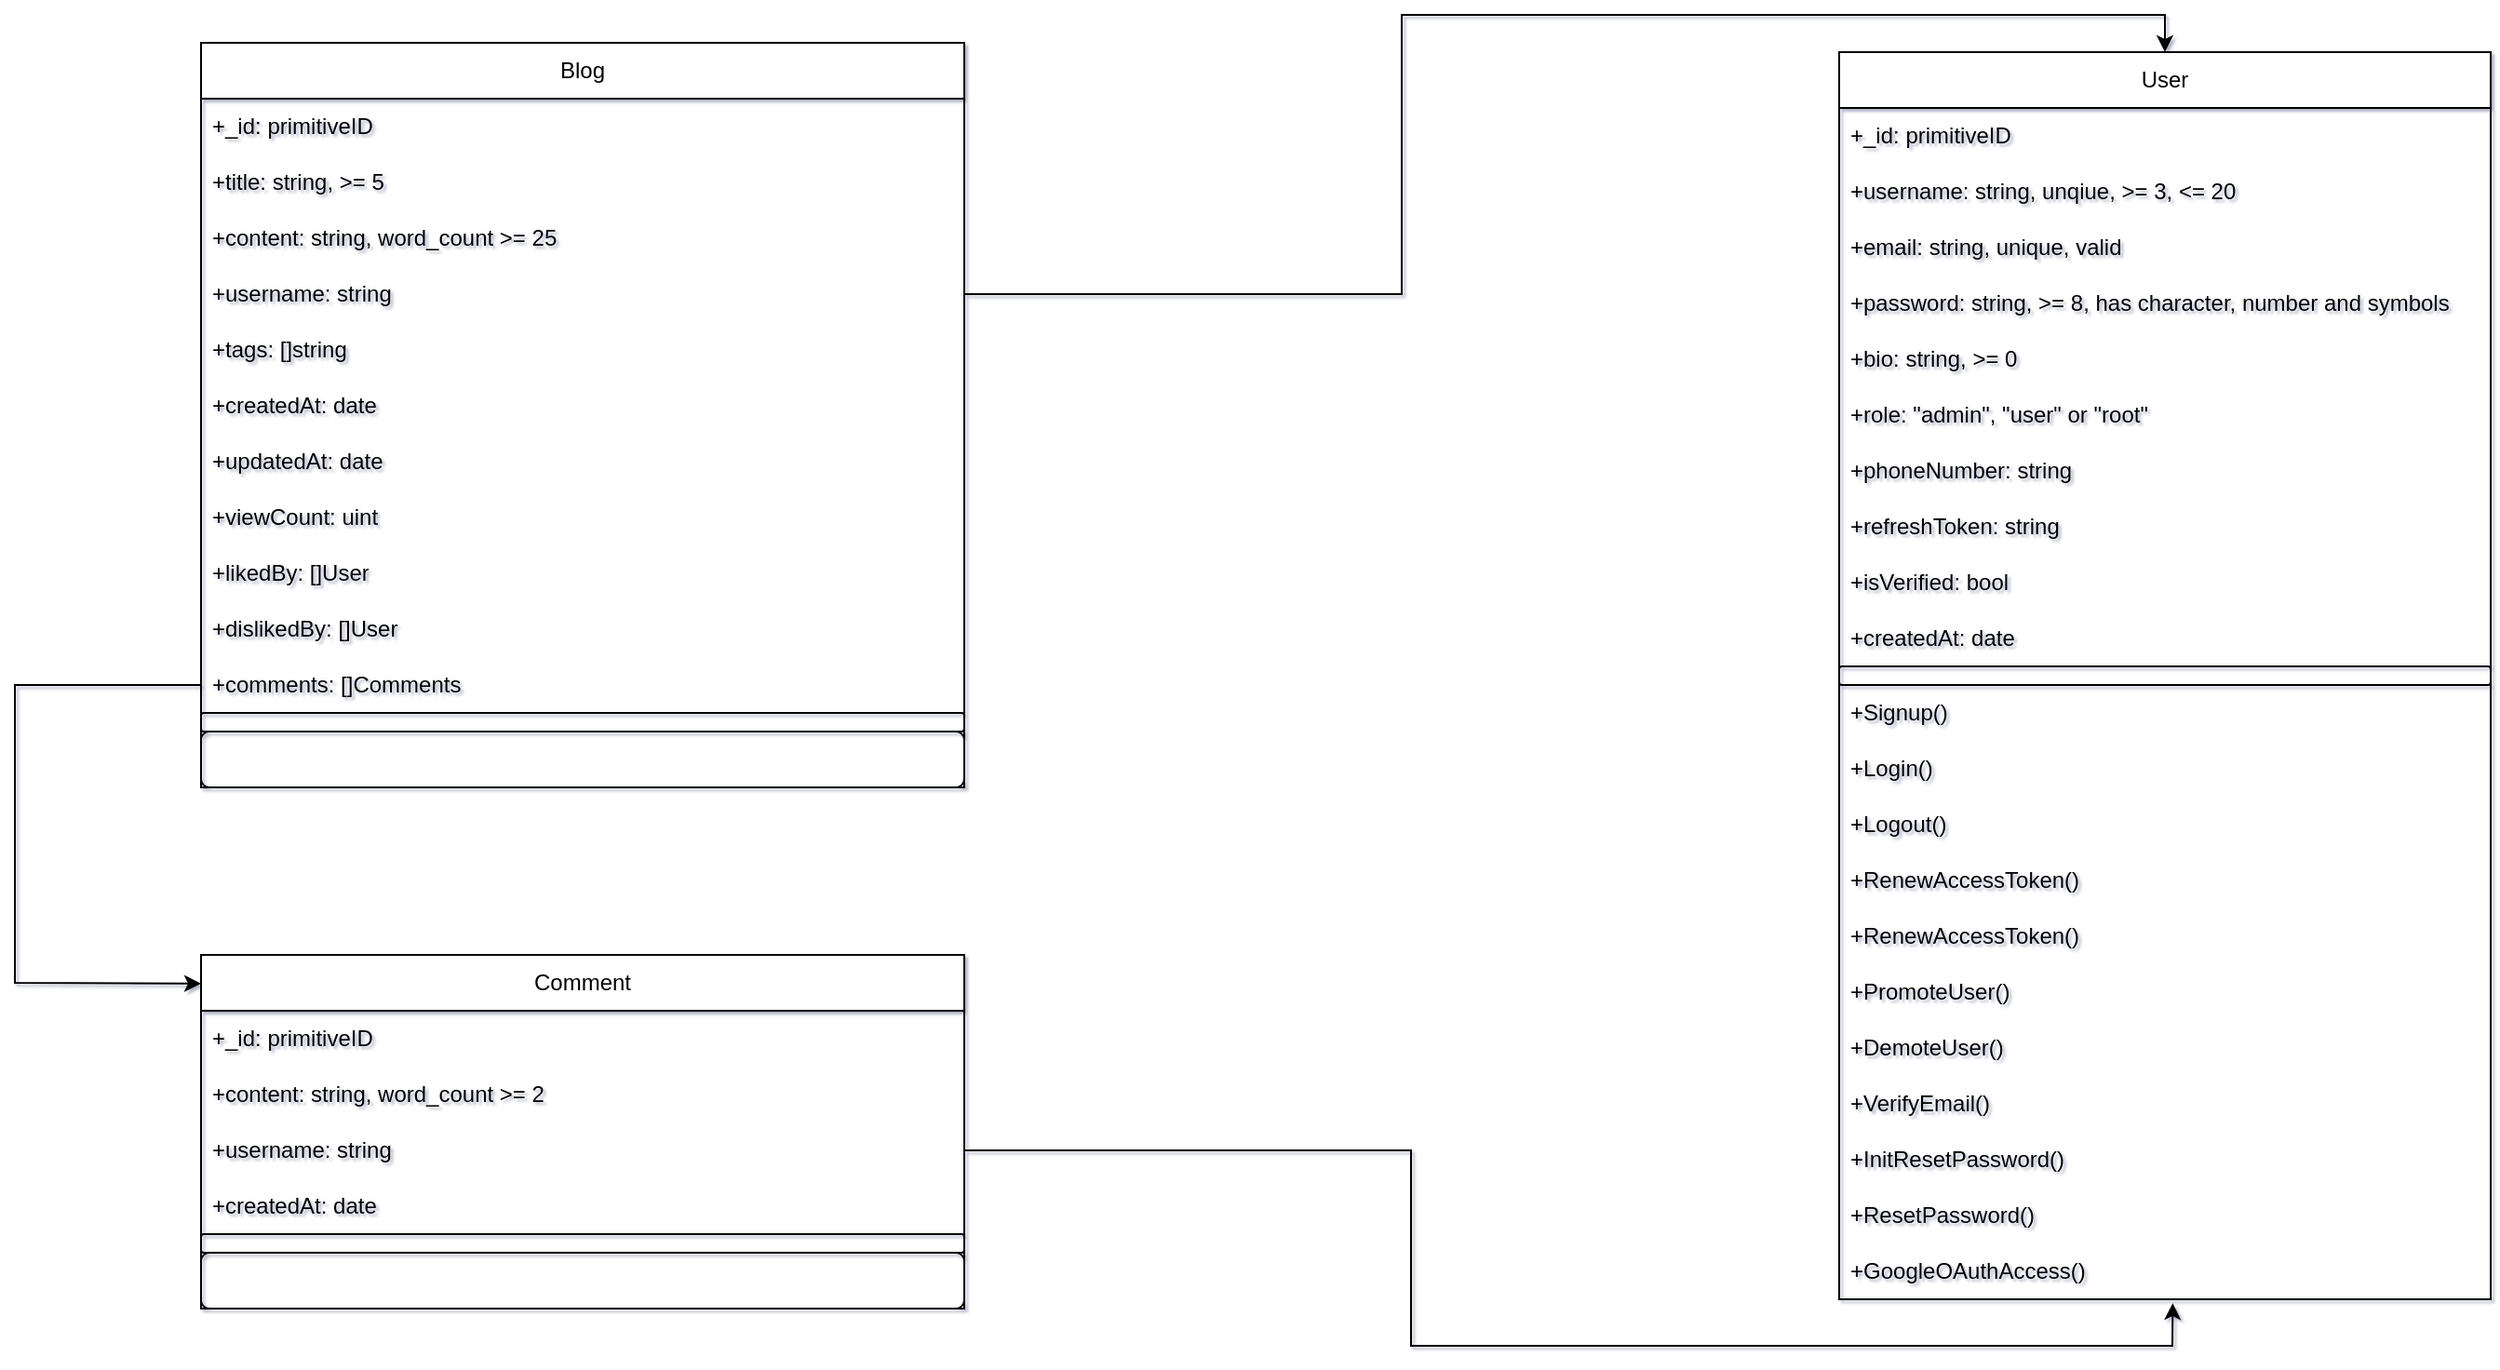<mxfile>
    <diagram name="Page-1" id="wHCGhRkTzLECrYt0qBds">
        <mxGraphModel dx="1445" dy="957" grid="1" gridSize="10" guides="1" tooltips="1" connect="1" arrows="1" fold="1" page="0" pageScale="1" pageWidth="850" pageHeight="1100" background="none" math="0" shadow="1">
            <root>
                <mxCell id="0"/>
                <mxCell id="1" parent="0"/>
                <mxCell id="QDJM7bwqmIGorRIUq7q7-1" value="User" style="swimlane;fontStyle=0;childLayout=stackLayout;horizontal=1;startSize=30;horizontalStack=0;resizeParent=1;resizeParentMax=0;resizeLast=0;collapsible=1;marginBottom=0;whiteSpace=wrap;html=1;" parent="1" vertex="1">
                    <mxGeometry x="1100" y="215" width="350" height="670" as="geometry"/>
                </mxCell>
                <mxCell id="QDJM7bwqmIGorRIUq7q7-6" value="+_id: primitiveID" style="text;strokeColor=none;fillColor=none;align=left;verticalAlign=middle;spacingLeft=4;spacingRight=4;overflow=hidden;points=[[0,0.5],[1,0.5]];portConstraint=eastwest;rotatable=0;whiteSpace=wrap;html=1;" parent="QDJM7bwqmIGorRIUq7q7-1" vertex="1">
                    <mxGeometry y="30" width="350" height="30" as="geometry"/>
                </mxCell>
                <mxCell id="QDJM7bwqmIGorRIUq7q7-2" value="+username: string, unqiue, &amp;gt;= 3, &amp;lt;= 20" style="text;strokeColor=none;fillColor=none;align=left;verticalAlign=middle;spacingLeft=4;spacingRight=4;overflow=hidden;points=[[0,0.5],[1,0.5]];portConstraint=eastwest;rotatable=0;whiteSpace=wrap;html=1;" parent="QDJM7bwqmIGorRIUq7q7-1" vertex="1">
                    <mxGeometry y="60" width="350" height="30" as="geometry"/>
                </mxCell>
                <mxCell id="QDJM7bwqmIGorRIUq7q7-3" value="+email: string, unique, valid" style="text;strokeColor=none;fillColor=none;align=left;verticalAlign=middle;spacingLeft=4;spacingRight=4;overflow=hidden;points=[[0,0.5],[1,0.5]];portConstraint=eastwest;rotatable=0;whiteSpace=wrap;html=1;" parent="QDJM7bwqmIGorRIUq7q7-1" vertex="1">
                    <mxGeometry y="90" width="350" height="30" as="geometry"/>
                </mxCell>
                <mxCell id="19" value="+password: string, &amp;gt;= 8, has character, number and symbols" style="text;strokeColor=none;fillColor=none;align=left;verticalAlign=middle;spacingLeft=4;spacingRight=4;overflow=hidden;points=[[0,0.5],[1,0.5]];portConstraint=eastwest;rotatable=0;whiteSpace=wrap;html=1;" vertex="1" parent="QDJM7bwqmIGorRIUq7q7-1">
                    <mxGeometry y="120" width="350" height="30" as="geometry"/>
                </mxCell>
                <mxCell id="QDJM7bwqmIGorRIUq7q7-5" value="+bio: string, &amp;gt;= 0" style="text;strokeColor=none;fillColor=none;align=left;verticalAlign=middle;spacingLeft=4;spacingRight=4;overflow=hidden;points=[[0,0.5],[1,0.5]];portConstraint=eastwest;rotatable=0;whiteSpace=wrap;html=1;" parent="QDJM7bwqmIGorRIUq7q7-1" vertex="1">
                    <mxGeometry y="150" width="350" height="30" as="geometry"/>
                </mxCell>
                <mxCell id="17" value="+role: &quot;admin&quot;, &quot;user&quot; or &quot;root&quot;" style="text;strokeColor=none;fillColor=none;align=left;verticalAlign=middle;spacingLeft=4;spacingRight=4;overflow=hidden;points=[[0,0.5],[1,0.5]];portConstraint=eastwest;rotatable=0;whiteSpace=wrap;html=1;" vertex="1" parent="QDJM7bwqmIGorRIUq7q7-1">
                    <mxGeometry y="180" width="350" height="30" as="geometry"/>
                </mxCell>
                <mxCell id="18" value="+phoneNumber: string" style="text;strokeColor=none;fillColor=none;align=left;verticalAlign=middle;spacingLeft=4;spacingRight=4;overflow=hidden;points=[[0,0.5],[1,0.5]];portConstraint=eastwest;rotatable=0;whiteSpace=wrap;html=1;" vertex="1" parent="QDJM7bwqmIGorRIUq7q7-1">
                    <mxGeometry y="210" width="350" height="30" as="geometry"/>
                </mxCell>
                <mxCell id="20" value="+refreshToken: string" style="text;strokeColor=none;fillColor=none;align=left;verticalAlign=middle;spacingLeft=4;spacingRight=4;overflow=hidden;points=[[0,0.5],[1,0.5]];portConstraint=eastwest;rotatable=0;whiteSpace=wrap;html=1;" vertex="1" parent="QDJM7bwqmIGorRIUq7q7-1">
                    <mxGeometry y="240" width="350" height="30" as="geometry"/>
                </mxCell>
                <mxCell id="QDJM7bwqmIGorRIUq7q7-7" value="+isVerified: bool" style="text;strokeColor=none;fillColor=none;align=left;verticalAlign=middle;spacingLeft=4;spacingRight=4;overflow=hidden;points=[[0,0.5],[1,0.5]];portConstraint=eastwest;rotatable=0;whiteSpace=wrap;html=1;" parent="QDJM7bwqmIGorRIUq7q7-1" vertex="1">
                    <mxGeometry y="270" width="350" height="30" as="geometry"/>
                </mxCell>
                <mxCell id="QDJM7bwqmIGorRIUq7q7-8" value="+createdAt: date" style="text;strokeColor=none;fillColor=none;align=left;verticalAlign=middle;spacingLeft=4;spacingRight=4;overflow=hidden;points=[[0,0.5],[1,0.5]];portConstraint=eastwest;rotatable=0;whiteSpace=wrap;html=1;" parent="QDJM7bwqmIGorRIUq7q7-1" vertex="1">
                    <mxGeometry y="300" width="350" height="30" as="geometry"/>
                </mxCell>
                <mxCell id="QDJM7bwqmIGorRIUq7q7-11" value="" style="text;strokeColor=default;fillColor=none;align=left;verticalAlign=middle;spacingLeft=4;spacingRight=4;overflow=hidden;points=[[0,0.5],[1,0.5]];portConstraint=eastwest;rotatable=0;whiteSpace=wrap;html=1;rounded=1;" parent="QDJM7bwqmIGorRIUq7q7-1" vertex="1">
                    <mxGeometry y="330" width="350" height="10" as="geometry"/>
                </mxCell>
                <mxCell id="21" value="+Signup()" style="text;strokeColor=none;fillColor=none;align=left;verticalAlign=middle;spacingLeft=4;spacingRight=4;overflow=hidden;points=[[0,0.5],[1,0.5]];portConstraint=eastwest;rotatable=0;whiteSpace=wrap;html=1;rounded=1;" vertex="1" parent="QDJM7bwqmIGorRIUq7q7-1">
                    <mxGeometry y="340" width="350" height="30" as="geometry"/>
                </mxCell>
                <mxCell id="29" value="+Login()" style="text;strokeColor=none;fillColor=none;align=left;verticalAlign=middle;spacingLeft=4;spacingRight=4;overflow=hidden;points=[[0,0.5],[1,0.5]];portConstraint=eastwest;rotatable=0;whiteSpace=wrap;html=1;rounded=1;" vertex="1" parent="QDJM7bwqmIGorRIUq7q7-1">
                    <mxGeometry y="370" width="350" height="30" as="geometry"/>
                </mxCell>
                <mxCell id="22" value="+Logout()" style="text;strokeColor=none;fillColor=none;align=left;verticalAlign=middle;spacingLeft=4;spacingRight=4;overflow=hidden;points=[[0,0.5],[1,0.5]];portConstraint=eastwest;rotatable=0;whiteSpace=wrap;html=1;rounded=1;" vertex="1" parent="QDJM7bwqmIGorRIUq7q7-1">
                    <mxGeometry y="400" width="350" height="30" as="geometry"/>
                </mxCell>
                <mxCell id="23" value="+RenewAccessToken()" style="text;strokeColor=none;fillColor=none;align=left;verticalAlign=middle;spacingLeft=4;spacingRight=4;overflow=hidden;points=[[0,0.5],[1,0.5]];portConstraint=eastwest;rotatable=0;whiteSpace=wrap;html=1;rounded=1;" vertex="1" parent="QDJM7bwqmIGorRIUq7q7-1">
                    <mxGeometry y="430" width="350" height="30" as="geometry"/>
                </mxCell>
                <mxCell id="24" value="+RenewAccessToken()" style="text;strokeColor=none;fillColor=none;align=left;verticalAlign=middle;spacingLeft=4;spacingRight=4;overflow=hidden;points=[[0,0.5],[1,0.5]];portConstraint=eastwest;rotatable=0;whiteSpace=wrap;html=1;rounded=1;" vertex="1" parent="QDJM7bwqmIGorRIUq7q7-1">
                    <mxGeometry y="460" width="350" height="30" as="geometry"/>
                </mxCell>
                <mxCell id="25" value="+PromoteUser()" style="text;strokeColor=none;fillColor=none;align=left;verticalAlign=middle;spacingLeft=4;spacingRight=4;overflow=hidden;points=[[0,0.5],[1,0.5]];portConstraint=eastwest;rotatable=0;whiteSpace=wrap;html=1;rounded=1;" vertex="1" parent="QDJM7bwqmIGorRIUq7q7-1">
                    <mxGeometry y="490" width="350" height="30" as="geometry"/>
                </mxCell>
                <mxCell id="26" value="+DemoteUser()" style="text;strokeColor=none;fillColor=none;align=left;verticalAlign=middle;spacingLeft=4;spacingRight=4;overflow=hidden;points=[[0,0.5],[1,0.5]];portConstraint=eastwest;rotatable=0;whiteSpace=wrap;html=1;rounded=1;" vertex="1" parent="QDJM7bwqmIGorRIUq7q7-1">
                    <mxGeometry y="520" width="350" height="30" as="geometry"/>
                </mxCell>
                <mxCell id="27" value="+VerifyEmail()" style="text;strokeColor=none;fillColor=none;align=left;verticalAlign=middle;spacingLeft=4;spacingRight=4;overflow=hidden;points=[[0,0.5],[1,0.5]];portConstraint=eastwest;rotatable=0;whiteSpace=wrap;html=1;rounded=1;" vertex="1" parent="QDJM7bwqmIGorRIUq7q7-1">
                    <mxGeometry y="550" width="350" height="30" as="geometry"/>
                </mxCell>
                <mxCell id="28" value="+InitResetPassword()" style="text;strokeColor=none;fillColor=none;align=left;verticalAlign=middle;spacingLeft=4;spacingRight=4;overflow=hidden;points=[[0,0.5],[1,0.5]];portConstraint=eastwest;rotatable=0;whiteSpace=wrap;html=1;rounded=1;" vertex="1" parent="QDJM7bwqmIGorRIUq7q7-1">
                    <mxGeometry y="580" width="350" height="30" as="geometry"/>
                </mxCell>
                <mxCell id="30" value="+ResetPassword()" style="text;strokeColor=none;fillColor=none;align=left;verticalAlign=middle;spacingLeft=4;spacingRight=4;overflow=hidden;points=[[0,0.5],[1,0.5]];portConstraint=eastwest;rotatable=0;whiteSpace=wrap;html=1;rounded=1;" vertex="1" parent="QDJM7bwqmIGorRIUq7q7-1">
                    <mxGeometry y="610" width="350" height="30" as="geometry"/>
                </mxCell>
                <mxCell id="QDJM7bwqmIGorRIUq7q7-9" value="+GoogleOAuthAccess()" style="text;strokeColor=none;fillColor=none;align=left;verticalAlign=middle;spacingLeft=4;spacingRight=4;overflow=hidden;points=[[0,0.5],[1,0.5]];portConstraint=eastwest;rotatable=0;whiteSpace=wrap;html=1;rounded=1;" parent="QDJM7bwqmIGorRIUq7q7-1" vertex="1">
                    <mxGeometry y="640" width="350" height="30" as="geometry"/>
                </mxCell>
                <mxCell id="QDJM7bwqmIGorRIUq7q7-12" value="Blog" style="swimlane;fontStyle=0;childLayout=stackLayout;horizontal=1;startSize=30;horizontalStack=0;resizeParent=1;resizeParentMax=0;resizeLast=0;collapsible=1;marginBottom=0;whiteSpace=wrap;html=1;fillColor=default;" parent="1" vertex="1">
                    <mxGeometry x="220" y="210" width="410" height="400" as="geometry"/>
                </mxCell>
                <mxCell id="QDJM7bwqmIGorRIUq7q7-13" value="+_id: primitiveID" style="text;strokeColor=none;fillColor=none;align=left;verticalAlign=middle;spacingLeft=4;spacingRight=4;overflow=hidden;points=[[0,0.5],[1,0.5]];portConstraint=eastwest;rotatable=0;whiteSpace=wrap;html=1;" parent="QDJM7bwqmIGorRIUq7q7-12" vertex="1">
                    <mxGeometry y="30" width="410" height="30" as="geometry"/>
                </mxCell>
                <mxCell id="QDJM7bwqmIGorRIUq7q7-14" value="+title: string, &amp;gt;= 5" style="text;strokeColor=none;fillColor=none;align=left;verticalAlign=middle;spacingLeft=4;spacingRight=4;overflow=hidden;points=[[0,0.5],[1,0.5]];portConstraint=eastwest;rotatable=0;whiteSpace=wrap;html=1;" parent="QDJM7bwqmIGorRIUq7q7-12" vertex="1">
                    <mxGeometry y="60" width="410" height="30" as="geometry"/>
                </mxCell>
                <mxCell id="QDJM7bwqmIGorRIUq7q7-15" value="+content: string, word_count &amp;gt;= 25" style="text;strokeColor=none;fillColor=none;align=left;verticalAlign=middle;spacingLeft=4;spacingRight=4;overflow=hidden;points=[[0,0.5],[1,0.5]];portConstraint=eastwest;rotatable=0;whiteSpace=wrap;html=1;" parent="QDJM7bwqmIGorRIUq7q7-12" vertex="1">
                    <mxGeometry y="90" width="410" height="30" as="geometry"/>
                </mxCell>
                <mxCell id="QDJM7bwqmIGorRIUq7q7-16" value="+username: string" style="text;strokeColor=none;fillColor=none;align=left;verticalAlign=middle;spacingLeft=4;spacingRight=4;overflow=hidden;points=[[0,0.5],[1,0.5]];portConstraint=eastwest;rotatable=0;whiteSpace=wrap;html=1;" parent="QDJM7bwqmIGorRIUq7q7-12" vertex="1">
                    <mxGeometry y="120" width="410" height="30" as="geometry"/>
                </mxCell>
                <mxCell id="QDJM7bwqmIGorRIUq7q7-17" value="+tags: []string" style="text;strokeColor=none;fillColor=none;align=left;verticalAlign=middle;spacingLeft=4;spacingRight=4;overflow=hidden;points=[[0,0.5],[1,0.5]];portConstraint=eastwest;rotatable=0;whiteSpace=wrap;html=1;" parent="QDJM7bwqmIGorRIUq7q7-12" vertex="1">
                    <mxGeometry y="150" width="410" height="30" as="geometry"/>
                </mxCell>
                <mxCell id="QDJM7bwqmIGorRIUq7q7-18" value="+createdAt: date" style="text;strokeColor=none;fillColor=none;align=left;verticalAlign=middle;spacingLeft=4;spacingRight=4;overflow=hidden;points=[[0,0.5],[1,0.5]];portConstraint=eastwest;rotatable=0;whiteSpace=wrap;html=1;" parent="QDJM7bwqmIGorRIUq7q7-12" vertex="1">
                    <mxGeometry y="180" width="410" height="30" as="geometry"/>
                </mxCell>
                <mxCell id="QDJM7bwqmIGorRIUq7q7-22" value="+updatedAt: date" style="text;strokeColor=none;fillColor=none;align=left;verticalAlign=middle;spacingLeft=4;spacingRight=4;overflow=hidden;points=[[0,0.5],[1,0.5]];portConstraint=eastwest;rotatable=0;whiteSpace=wrap;html=1;" parent="QDJM7bwqmIGorRIUq7q7-12" vertex="1">
                    <mxGeometry y="210" width="410" height="30" as="geometry"/>
                </mxCell>
                <mxCell id="QDJM7bwqmIGorRIUq7q7-23" value="+viewCount: uint" style="text;strokeColor=none;fillColor=none;align=left;verticalAlign=middle;spacingLeft=4;spacingRight=4;overflow=hidden;points=[[0,0.5],[1,0.5]];portConstraint=eastwest;rotatable=0;whiteSpace=wrap;html=1;" parent="QDJM7bwqmIGorRIUq7q7-12" vertex="1">
                    <mxGeometry y="240" width="410" height="30" as="geometry"/>
                </mxCell>
                <mxCell id="2" value="+likedBy: []User" style="text;strokeColor=none;fillColor=none;align=left;verticalAlign=middle;spacingLeft=4;spacingRight=4;overflow=hidden;points=[[0,0.5],[1,0.5]];portConstraint=eastwest;rotatable=0;whiteSpace=wrap;html=1;" parent="QDJM7bwqmIGorRIUq7q7-12" vertex="1">
                    <mxGeometry y="270" width="410" height="30" as="geometry"/>
                </mxCell>
                <mxCell id="QDJM7bwqmIGorRIUq7q7-28" value="+dislikedBy: []User" style="text;strokeColor=none;fillColor=none;align=left;verticalAlign=middle;spacingLeft=4;spacingRight=4;overflow=hidden;points=[[0,0.5],[1,0.5]];portConstraint=eastwest;rotatable=0;whiteSpace=wrap;html=1;" parent="QDJM7bwqmIGorRIUq7q7-12" vertex="1">
                    <mxGeometry y="300" width="410" height="30" as="geometry"/>
                </mxCell>
                <mxCell id="QDJM7bwqmIGorRIUq7q7-19" value="+comments: []Comments" style="text;strokeColor=none;fillColor=none;align=left;verticalAlign=middle;spacingLeft=4;spacingRight=4;overflow=hidden;points=[[0,0.5],[1,0.5]];portConstraint=eastwest;rotatable=0;whiteSpace=wrap;html=1;" parent="QDJM7bwqmIGorRIUq7q7-12" vertex="1">
                    <mxGeometry y="330" width="410" height="30" as="geometry"/>
                </mxCell>
                <mxCell id="QDJM7bwqmIGorRIUq7q7-20" value="" style="text;strokeColor=default;fillColor=none;align=left;verticalAlign=middle;spacingLeft=4;spacingRight=4;overflow=hidden;points=[[0,0.5],[1,0.5]];portConstraint=eastwest;rotatable=0;whiteSpace=wrap;html=1;rounded=1;" parent="QDJM7bwqmIGorRIUq7q7-12" vertex="1">
                    <mxGeometry y="360" width="410" height="10" as="geometry"/>
                </mxCell>
                <mxCell id="QDJM7bwqmIGorRIUq7q7-21" value="" style="text;strokeColor=default;fillColor=none;align=left;verticalAlign=middle;spacingLeft=4;spacingRight=4;overflow=hidden;points=[[0,0.5],[1,0.5]];portConstraint=eastwest;rotatable=0;whiteSpace=wrap;html=1;rounded=1;" parent="QDJM7bwqmIGorRIUq7q7-12" vertex="1">
                    <mxGeometry y="370" width="410" height="30" as="geometry"/>
                </mxCell>
                <mxCell id="QDJM7bwqmIGorRIUq7q7-24" style="edgeStyle=orthogonalEdgeStyle;rounded=0;orthogonalLoop=1;jettySize=auto;html=1;entryX=0.5;entryY=0;entryDx=0;entryDy=0;" parent="1" source="QDJM7bwqmIGorRIUq7q7-16" target="QDJM7bwqmIGorRIUq7q7-1" edge="1">
                    <mxGeometry relative="1" as="geometry"/>
                </mxCell>
                <mxCell id="3" value="Comment" style="swimlane;fontStyle=0;childLayout=stackLayout;horizontal=1;startSize=30;horizontalStack=0;resizeParent=1;resizeParentMax=0;resizeLast=0;collapsible=1;marginBottom=0;whiteSpace=wrap;html=1;" parent="1" vertex="1">
                    <mxGeometry x="220" y="700" width="410" height="190" as="geometry"/>
                </mxCell>
                <mxCell id="4" value="+_id: primitiveID" style="text;strokeColor=none;fillColor=none;align=left;verticalAlign=middle;spacingLeft=4;spacingRight=4;overflow=hidden;points=[[0,0.5],[1,0.5]];portConstraint=eastwest;rotatable=0;whiteSpace=wrap;html=1;" parent="3" vertex="1">
                    <mxGeometry y="30" width="410" height="30" as="geometry"/>
                </mxCell>
                <mxCell id="6" value="+content: string, word_count &amp;gt;= 2" style="text;strokeColor=none;fillColor=none;align=left;verticalAlign=middle;spacingLeft=4;spacingRight=4;overflow=hidden;points=[[0,0.5],[1,0.5]];portConstraint=eastwest;rotatable=0;whiteSpace=wrap;html=1;" parent="3" vertex="1">
                    <mxGeometry y="60" width="410" height="30" as="geometry"/>
                </mxCell>
                <mxCell id="7" value="+username: string" style="text;strokeColor=none;fillColor=none;align=left;verticalAlign=middle;spacingLeft=4;spacingRight=4;overflow=hidden;points=[[0,0.5],[1,0.5]];portConstraint=eastwest;rotatable=0;whiteSpace=wrap;html=1;" parent="3" vertex="1">
                    <mxGeometry y="90" width="410" height="30" as="geometry"/>
                </mxCell>
                <mxCell id="9" value="+createdAt: date" style="text;strokeColor=none;fillColor=none;align=left;verticalAlign=middle;spacingLeft=4;spacingRight=4;overflow=hidden;points=[[0,0.5],[1,0.5]];portConstraint=eastwest;rotatable=0;whiteSpace=wrap;html=1;" parent="3" vertex="1">
                    <mxGeometry y="120" width="410" height="30" as="geometry"/>
                </mxCell>
                <mxCell id="15" value="" style="text;strokeColor=default;fillColor=none;align=left;verticalAlign=middle;spacingLeft=4;spacingRight=4;overflow=hidden;points=[[0,0.5],[1,0.5]];portConstraint=eastwest;rotatable=0;whiteSpace=wrap;html=1;rounded=1;" parent="3" vertex="1">
                    <mxGeometry y="150" width="410" height="10" as="geometry"/>
                </mxCell>
                <mxCell id="16" value="" style="text;strokeColor=default;fillColor=none;align=left;verticalAlign=middle;spacingLeft=4;spacingRight=4;overflow=hidden;points=[[0,0.5],[1,0.5]];portConstraint=eastwest;rotatable=0;whiteSpace=wrap;html=1;rounded=1;" parent="3" vertex="1">
                    <mxGeometry y="160" width="410" height="30" as="geometry"/>
                </mxCell>
                <mxCell id="35" style="edgeStyle=none;html=1;exitX=1;exitY=0.5;exitDx=0;exitDy=0;entryX=0.512;entryY=1.07;entryDx=0;entryDy=0;entryPerimeter=0;strokeColor=default;rounded=0;" edge="1" parent="1" source="7" target="QDJM7bwqmIGorRIUq7q7-9">
                    <mxGeometry relative="1" as="geometry">
                        <mxPoint x="630" y="805" as="sourcePoint"/>
                        <mxPoint x="1000" y="760" as="targetPoint"/>
                        <Array as="points">
                            <mxPoint x="870" y="805"/>
                            <mxPoint x="870" y="910"/>
                            <mxPoint x="1070" y="910"/>
                            <mxPoint x="1170" y="910"/>
                            <mxPoint x="1279" y="910"/>
                        </Array>
                    </mxGeometry>
                </mxCell>
                <mxCell id="37" value="" style="endArrow=classic;html=1;rounded=0;strokeColor=default;entryX=0;entryY=0.081;entryDx=0;entryDy=0;exitX=0;exitY=0.5;exitDx=0;exitDy=0;entryPerimeter=0;" edge="1" parent="1" source="QDJM7bwqmIGorRIUq7q7-19" target="3">
                    <mxGeometry width="50" height="50" relative="1" as="geometry">
                        <mxPoint x="720" y="620" as="sourcePoint"/>
                        <mxPoint x="120" y="780" as="targetPoint"/>
                        <Array as="points">
                            <mxPoint x="120" y="555"/>
                            <mxPoint x="120" y="680"/>
                            <mxPoint x="120" y="715"/>
                        </Array>
                    </mxGeometry>
                </mxCell>
            </root>
        </mxGraphModel>
    </diagram>
</mxfile>